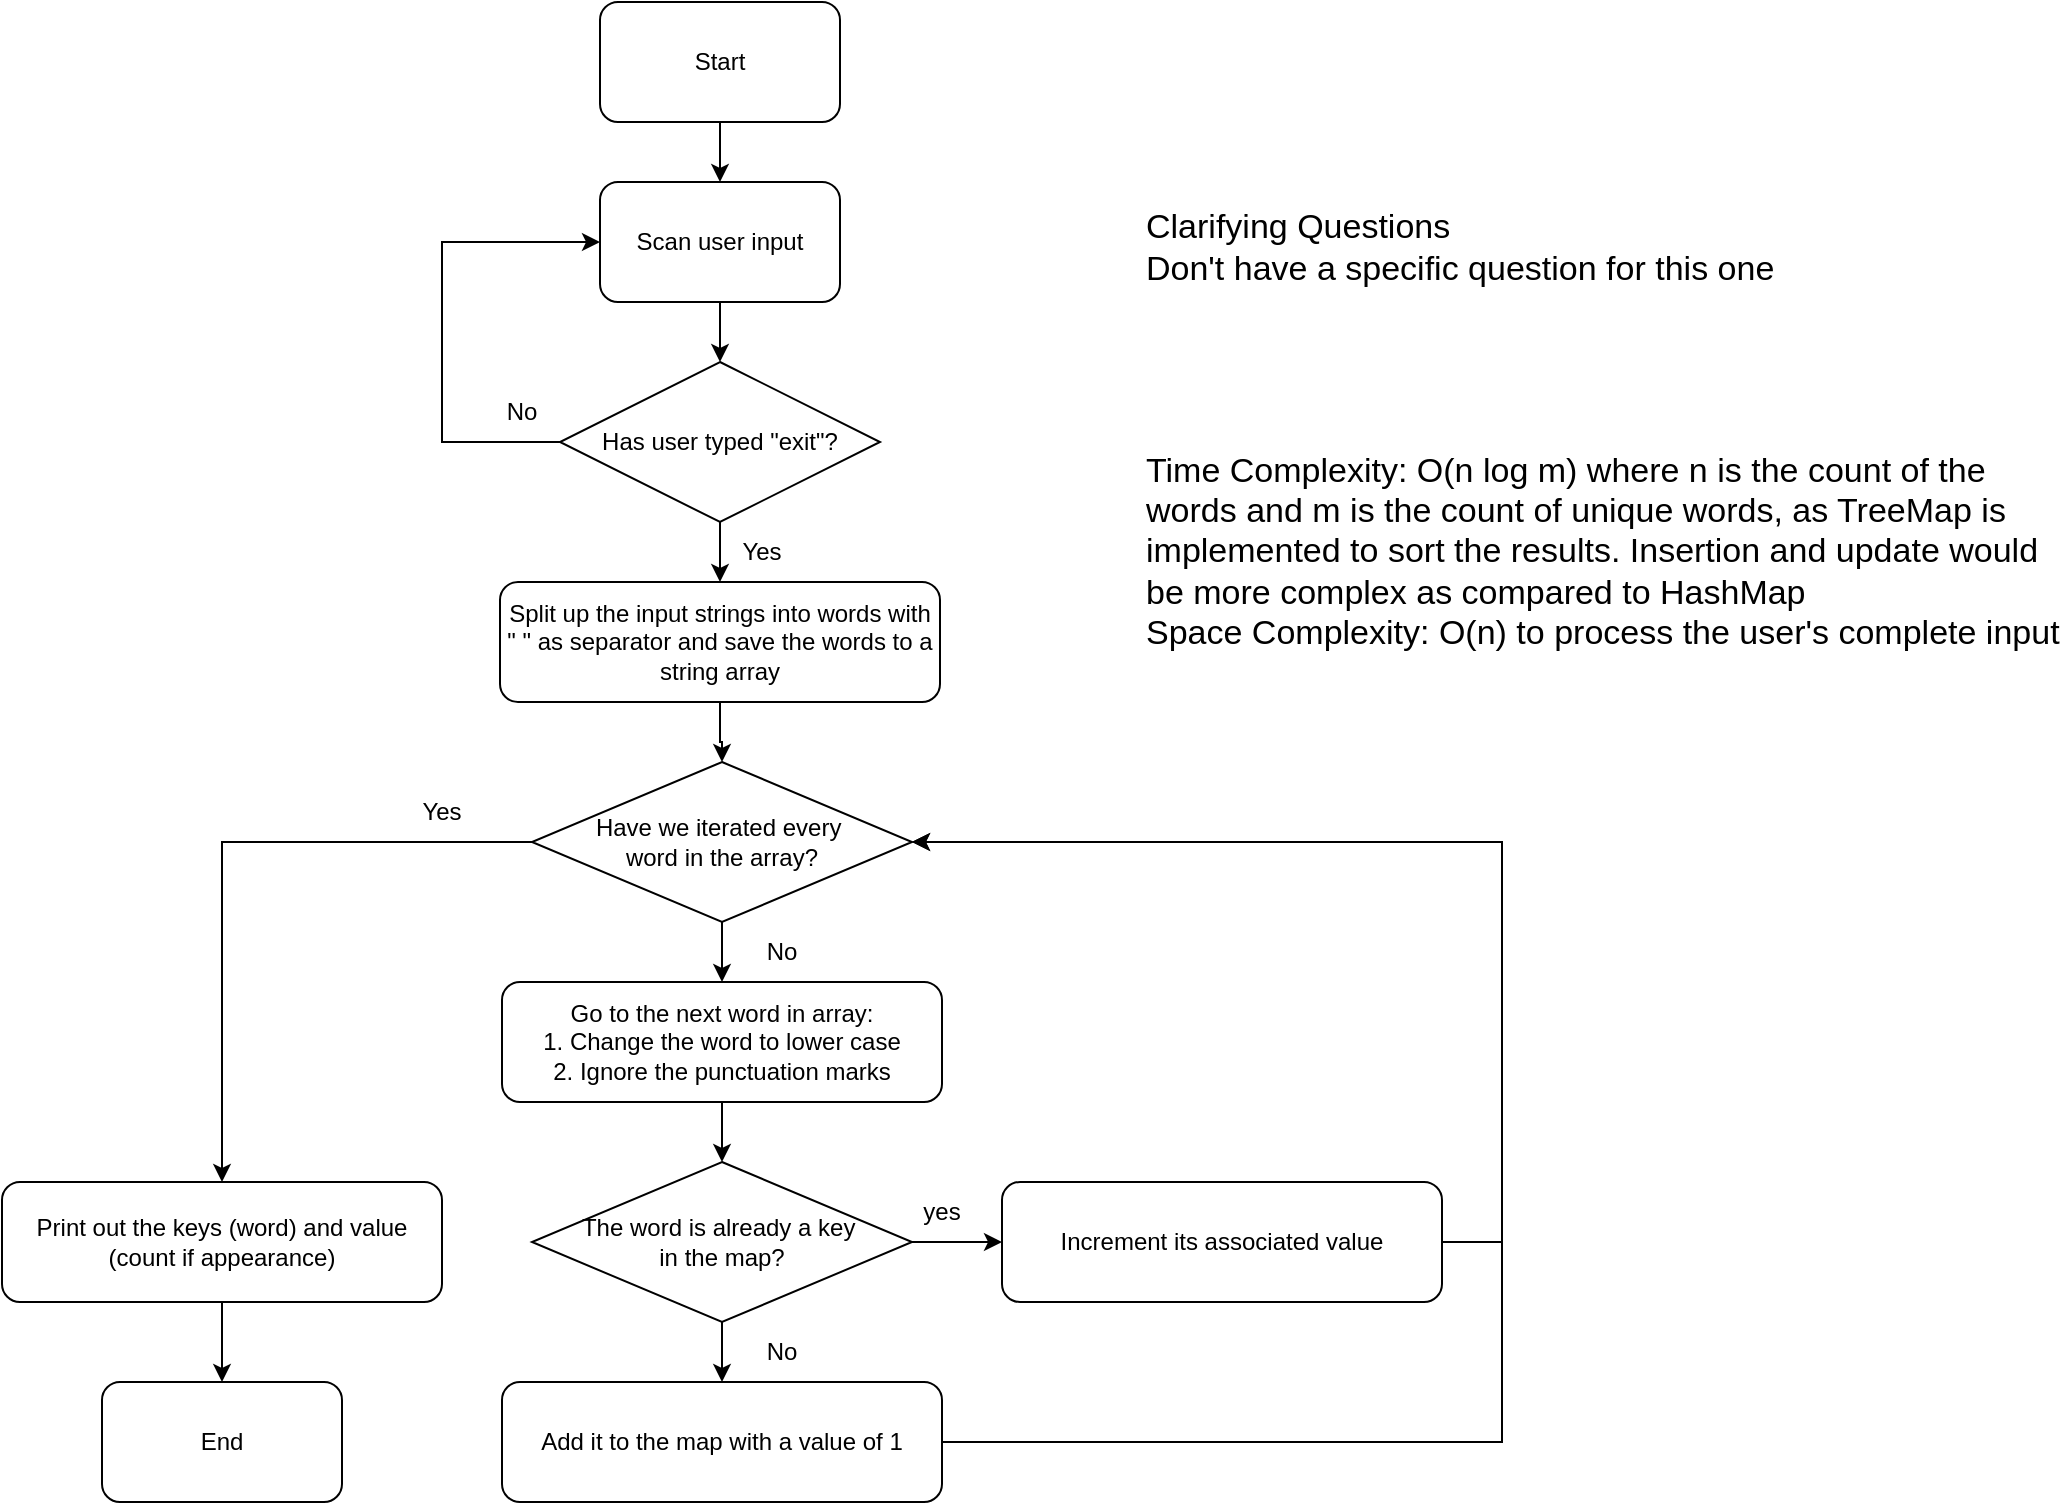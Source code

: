<mxfile version="24.4.0" type="github">
  <diagram name="Page-1" id="4jjKygfNc19oo7J8joDH">
    <mxGraphModel dx="2284" dy="772" grid="1" gridSize="10" guides="1" tooltips="1" connect="1" arrows="1" fold="1" page="1" pageScale="1" pageWidth="850" pageHeight="1100" math="0" shadow="0">
      <root>
        <mxCell id="0" />
        <mxCell id="1" parent="0" />
        <mxCell id="ASE-62kSg69__nPNwbdC-13" value="" style="edgeStyle=orthogonalEdgeStyle;rounded=0;orthogonalLoop=1;jettySize=auto;html=1;" edge="1" parent="1" source="ASE-62kSg69__nPNwbdC-1" target="ASE-62kSg69__nPNwbdC-5">
          <mxGeometry relative="1" as="geometry" />
        </mxCell>
        <mxCell id="ASE-62kSg69__nPNwbdC-1" value="Start" style="rounded=1;whiteSpace=wrap;html=1;" vertex="1" parent="1">
          <mxGeometry x="159" y="70" width="120" height="60" as="geometry" />
        </mxCell>
        <mxCell id="ASE-62kSg69__nPNwbdC-15" value="" style="edgeStyle=orthogonalEdgeStyle;rounded=0;orthogonalLoop=1;jettySize=auto;html=1;" edge="1" parent="1" source="ASE-62kSg69__nPNwbdC-3" target="ASE-62kSg69__nPNwbdC-4">
          <mxGeometry relative="1" as="geometry" />
        </mxCell>
        <mxCell id="ASE-62kSg69__nPNwbdC-3" value="Has user typed &quot;exit&quot;?" style="rhombus;whiteSpace=wrap;html=1;" vertex="1" parent="1">
          <mxGeometry x="139" y="250" width="160" height="80" as="geometry" />
        </mxCell>
        <mxCell id="ASE-62kSg69__nPNwbdC-17" value="" style="edgeStyle=orthogonalEdgeStyle;rounded=0;orthogonalLoop=1;jettySize=auto;html=1;" edge="1" parent="1" source="ASE-62kSg69__nPNwbdC-4" target="ASE-62kSg69__nPNwbdC-7">
          <mxGeometry relative="1" as="geometry" />
        </mxCell>
        <mxCell id="ASE-62kSg69__nPNwbdC-4" value="Split up the input strings into words with &quot; &quot; as separator and save the words to a string array" style="rounded=1;whiteSpace=wrap;html=1;" vertex="1" parent="1">
          <mxGeometry x="109" y="360" width="220" height="60" as="geometry" />
        </mxCell>
        <mxCell id="ASE-62kSg69__nPNwbdC-14" value="" style="edgeStyle=orthogonalEdgeStyle;rounded=0;orthogonalLoop=1;jettySize=auto;html=1;" edge="1" parent="1" source="ASE-62kSg69__nPNwbdC-5" target="ASE-62kSg69__nPNwbdC-3">
          <mxGeometry relative="1" as="geometry" />
        </mxCell>
        <mxCell id="ASE-62kSg69__nPNwbdC-5" value="Scan user input" style="rounded=1;whiteSpace=wrap;html=1;" vertex="1" parent="1">
          <mxGeometry x="159" y="160" width="120" height="60" as="geometry" />
        </mxCell>
        <mxCell id="ASE-62kSg69__nPNwbdC-18" value="" style="edgeStyle=orthogonalEdgeStyle;rounded=0;orthogonalLoop=1;jettySize=auto;html=1;" edge="1" parent="1" source="ASE-62kSg69__nPNwbdC-7" target="ASE-62kSg69__nPNwbdC-9">
          <mxGeometry relative="1" as="geometry" />
        </mxCell>
        <mxCell id="ASE-62kSg69__nPNwbdC-33" value="" style="edgeStyle=orthogonalEdgeStyle;rounded=0;orthogonalLoop=1;jettySize=auto;html=1;" edge="1" parent="1" source="ASE-62kSg69__nPNwbdC-7" target="ASE-62kSg69__nPNwbdC-32">
          <mxGeometry relative="1" as="geometry" />
        </mxCell>
        <mxCell id="ASE-62kSg69__nPNwbdC-7" value="Have we iterated&amp;nbsp;&lt;span style=&quot;background-color: initial;&quot;&gt;every&amp;nbsp;&lt;/span&gt;&lt;div&gt;&lt;span style=&quot;background-color: initial;&quot;&gt;word in the array?&lt;/span&gt;&lt;/div&gt;" style="rhombus;whiteSpace=wrap;html=1;" vertex="1" parent="1">
          <mxGeometry x="125" y="450" width="190" height="80" as="geometry" />
        </mxCell>
        <mxCell id="ASE-62kSg69__nPNwbdC-20" value="" style="edgeStyle=orthogonalEdgeStyle;rounded=0;orthogonalLoop=1;jettySize=auto;html=1;" edge="1" parent="1" source="ASE-62kSg69__nPNwbdC-9" target="ASE-62kSg69__nPNwbdC-10">
          <mxGeometry relative="1" as="geometry" />
        </mxCell>
        <mxCell id="ASE-62kSg69__nPNwbdC-9" value="&lt;div&gt;Go to the next word in array:&lt;/div&gt;1. Change the word to lower case&lt;div&gt;2. Ignore the punctuation marks&lt;/div&gt;" style="rounded=1;whiteSpace=wrap;html=1;" vertex="1" parent="1">
          <mxGeometry x="110" y="560" width="220" height="60" as="geometry" />
        </mxCell>
        <mxCell id="ASE-62kSg69__nPNwbdC-21" value="" style="edgeStyle=orthogonalEdgeStyle;rounded=0;orthogonalLoop=1;jettySize=auto;html=1;" edge="1" parent="1" source="ASE-62kSg69__nPNwbdC-10" target="ASE-62kSg69__nPNwbdC-11">
          <mxGeometry relative="1" as="geometry" />
        </mxCell>
        <mxCell id="ASE-62kSg69__nPNwbdC-25" value="" style="edgeStyle=orthogonalEdgeStyle;rounded=0;orthogonalLoop=1;jettySize=auto;html=1;" edge="1" parent="1" source="ASE-62kSg69__nPNwbdC-10" target="ASE-62kSg69__nPNwbdC-12">
          <mxGeometry relative="1" as="geometry" />
        </mxCell>
        <mxCell id="ASE-62kSg69__nPNwbdC-10" value="The word is already a key&amp;nbsp;&lt;div&gt;in the map?&lt;/div&gt;" style="rhombus;whiteSpace=wrap;html=1;" vertex="1" parent="1">
          <mxGeometry x="125" y="650" width="190" height="80" as="geometry" />
        </mxCell>
        <mxCell id="ASE-62kSg69__nPNwbdC-11" value="Add it to the map with a value of 1" style="rounded=1;whiteSpace=wrap;html=1;" vertex="1" parent="1">
          <mxGeometry x="110" y="760" width="220" height="60" as="geometry" />
        </mxCell>
        <mxCell id="ASE-62kSg69__nPNwbdC-12" value="Increment its associated value" style="rounded=1;whiteSpace=wrap;html=1;" vertex="1" parent="1">
          <mxGeometry x="360" y="660" width="220" height="60" as="geometry" />
        </mxCell>
        <mxCell id="ASE-62kSg69__nPNwbdC-16" value="Yes" style="text;html=1;align=center;verticalAlign=middle;whiteSpace=wrap;rounded=0;" vertex="1" parent="1">
          <mxGeometry x="210" y="330" width="60" height="30" as="geometry" />
        </mxCell>
        <mxCell id="ASE-62kSg69__nPNwbdC-19" value="No" style="text;html=1;align=center;verticalAlign=middle;whiteSpace=wrap;rounded=0;" vertex="1" parent="1">
          <mxGeometry x="220" y="530" width="60" height="30" as="geometry" />
        </mxCell>
        <mxCell id="ASE-62kSg69__nPNwbdC-24" value="No" style="text;html=1;align=center;verticalAlign=middle;whiteSpace=wrap;rounded=0;" vertex="1" parent="1">
          <mxGeometry x="220" y="730" width="60" height="30" as="geometry" />
        </mxCell>
        <mxCell id="ASE-62kSg69__nPNwbdC-26" value="yes" style="text;html=1;align=center;verticalAlign=middle;whiteSpace=wrap;rounded=0;" vertex="1" parent="1">
          <mxGeometry x="300" y="660" width="60" height="30" as="geometry" />
        </mxCell>
        <mxCell id="ASE-62kSg69__nPNwbdC-30" value="No" style="text;html=1;align=center;verticalAlign=middle;whiteSpace=wrap;rounded=0;" vertex="1" parent="1">
          <mxGeometry x="90" y="260" width="60" height="30" as="geometry" />
        </mxCell>
        <mxCell id="ASE-62kSg69__nPNwbdC-37" value="" style="edgeStyle=orthogonalEdgeStyle;rounded=0;orthogonalLoop=1;jettySize=auto;html=1;" edge="1" parent="1" source="ASE-62kSg69__nPNwbdC-32" target="ASE-62kSg69__nPNwbdC-34">
          <mxGeometry relative="1" as="geometry" />
        </mxCell>
        <mxCell id="ASE-62kSg69__nPNwbdC-32" value="Print out the keys (word) and value (count if appearance)" style="rounded=1;whiteSpace=wrap;html=1;" vertex="1" parent="1">
          <mxGeometry x="-140" y="660" width="220" height="60" as="geometry" />
        </mxCell>
        <mxCell id="ASE-62kSg69__nPNwbdC-34" value="End" style="rounded=1;whiteSpace=wrap;html=1;" vertex="1" parent="1">
          <mxGeometry x="-90" y="760" width="120" height="60" as="geometry" />
        </mxCell>
        <mxCell id="ASE-62kSg69__nPNwbdC-35" value="" style="endArrow=classic;html=1;rounded=0;exitX=1;exitY=0.5;exitDx=0;exitDy=0;entryX=1;entryY=0.5;entryDx=0;entryDy=0;" edge="1" parent="1" source="ASE-62kSg69__nPNwbdC-12" target="ASE-62kSg69__nPNwbdC-7">
          <mxGeometry width="50" height="50" relative="1" as="geometry">
            <mxPoint x="150" y="550" as="sourcePoint" />
            <mxPoint x="200" y="500" as="targetPoint" />
            <Array as="points">
              <mxPoint x="610" y="690" />
              <mxPoint x="610" y="490" />
              <mxPoint x="470" y="490" />
            </Array>
          </mxGeometry>
        </mxCell>
        <mxCell id="ASE-62kSg69__nPNwbdC-36" value="" style="endArrow=classic;html=1;rounded=0;exitX=1;exitY=0.5;exitDx=0;exitDy=0;entryX=1;entryY=0.5;entryDx=0;entryDy=0;" edge="1" parent="1" source="ASE-62kSg69__nPNwbdC-11" target="ASE-62kSg69__nPNwbdC-7">
          <mxGeometry width="50" height="50" relative="1" as="geometry">
            <mxPoint x="150" y="550" as="sourcePoint" />
            <mxPoint x="200" y="500" as="targetPoint" />
            <Array as="points">
              <mxPoint x="610" y="790" />
              <mxPoint x="610" y="490" />
            </Array>
          </mxGeometry>
        </mxCell>
        <mxCell id="ASE-62kSg69__nPNwbdC-38" value="Yes" style="text;html=1;align=center;verticalAlign=middle;whiteSpace=wrap;rounded=0;" vertex="1" parent="1">
          <mxGeometry x="50" y="460" width="60" height="30" as="geometry" />
        </mxCell>
        <mxCell id="ASE-62kSg69__nPNwbdC-41" value="&lt;span style=&quot;font-size: 17px;&quot;&gt;Time Complexity: O(n log m) where n is the count of the words and m is the count of unique words, as TreeMap is implemented to sort the results. Insertion and update would be more complex as compared to HashMap&lt;/span&gt;&lt;div&gt;&lt;span style=&quot;font-size: 17px;&quot;&gt;Space Complexity:&amp;nbsp;&lt;/span&gt;&lt;span style=&quot;font-size: 17px; background-color: initial;&quot;&gt;O(n) to process the user&#39;s complete input&lt;/span&gt;&lt;/div&gt;" style="text;html=1;align=left;verticalAlign=middle;whiteSpace=wrap;rounded=0;" vertex="1" parent="1">
          <mxGeometry x="430" y="290" width="460" height="110" as="geometry" />
        </mxCell>
        <mxCell id="ASE-62kSg69__nPNwbdC-42" value="&lt;font style=&quot;font-size: 17px;&quot;&gt;Clarifying Questions&lt;/font&gt;&lt;div style=&quot;&quot;&gt;&lt;span style=&quot;background-color: initial; font-size: 17px;&quot;&gt;Don&#39;t have a specific question for this one&lt;/span&gt;&lt;span style=&quot;background-color: initial; color: rgba(0, 0, 0, 0); font-family: monospace; font-size: 0px; text-wrap: nowrap;&quot;&gt;22Does3CmxGraphModel%3E%3Croot%3E%3CmxCell%20id%3D%220%22%2F%3E%3CmxCell%20id%3D%221%22%20parent%3D%220%22%2F%3E%3CmxCell%20id%3D%222%22%20value%3D%22%26lt%3Bspan%20style%3D%26quot%3Bfont-size%3A%2017px%3B%26quot%3B%26gt%3BTime%20Complexity%3A%20O(n)%20as%20we%20traverse%20through%20the%20list%26lt%3B%2Fspan%26gt%3B%26lt%3Bdiv%26gt%3B%26lt%3Bspan%20style%3D%26quot%3Bfont-size%3A%2017px%3B%26quot%3B%26gt%3BSpace%20Complexity%3A%26amp%3Bnbsp%3B%20O(1)%20as%20I%20just%20need%20three%20pointers%20(prev%2Fcurrent%2Fnext)%26lt%3Bbr%26gt%3B%26lt%3B%2Fspan%26gt%3B%26lt%3B%2Fdiv%26gt%3B%22%20style%3D%22text%3Bhtml%3D1%3Balign%3Dleft%3BverticalAlign%3Dmiddle%3BwhiteSpace%3Dwrap%3Brounded%3D0%3B%22%20vertex%3D%221%22%20parent%3D%221%22%3E%3CmxGeometry%20x%3D%2252%22%20y%3D%22680%22%20width%3D%22460%22%20height%3D%2285%22%20as%3D%22geometry%22%2F%3E%3C%2FmxCell%3E%3C%2Froot%3E%3C%2FmxGraphModel%3E&lt;/span&gt;&lt;br&gt;&lt;/div&gt;" style="text;html=1;align=left;verticalAlign=middle;whiteSpace=wrap;rounded=0;" vertex="1" parent="1">
          <mxGeometry x="430" y="150" width="460" height="85" as="geometry" />
        </mxCell>
        <mxCell id="ASE-62kSg69__nPNwbdC-43" value="" style="endArrow=classic;html=1;rounded=0;exitX=0;exitY=0.5;exitDx=0;exitDy=0;entryX=0;entryY=0.5;entryDx=0;entryDy=0;" edge="1" parent="1" source="ASE-62kSg69__nPNwbdC-3" target="ASE-62kSg69__nPNwbdC-5">
          <mxGeometry width="50" height="50" relative="1" as="geometry">
            <mxPoint x="700" y="450" as="sourcePoint" />
            <mxPoint x="750" y="400" as="targetPoint" />
            <Array as="points">
              <mxPoint x="80" y="290" />
              <mxPoint x="80" y="190" />
            </Array>
          </mxGeometry>
        </mxCell>
      </root>
    </mxGraphModel>
  </diagram>
</mxfile>
